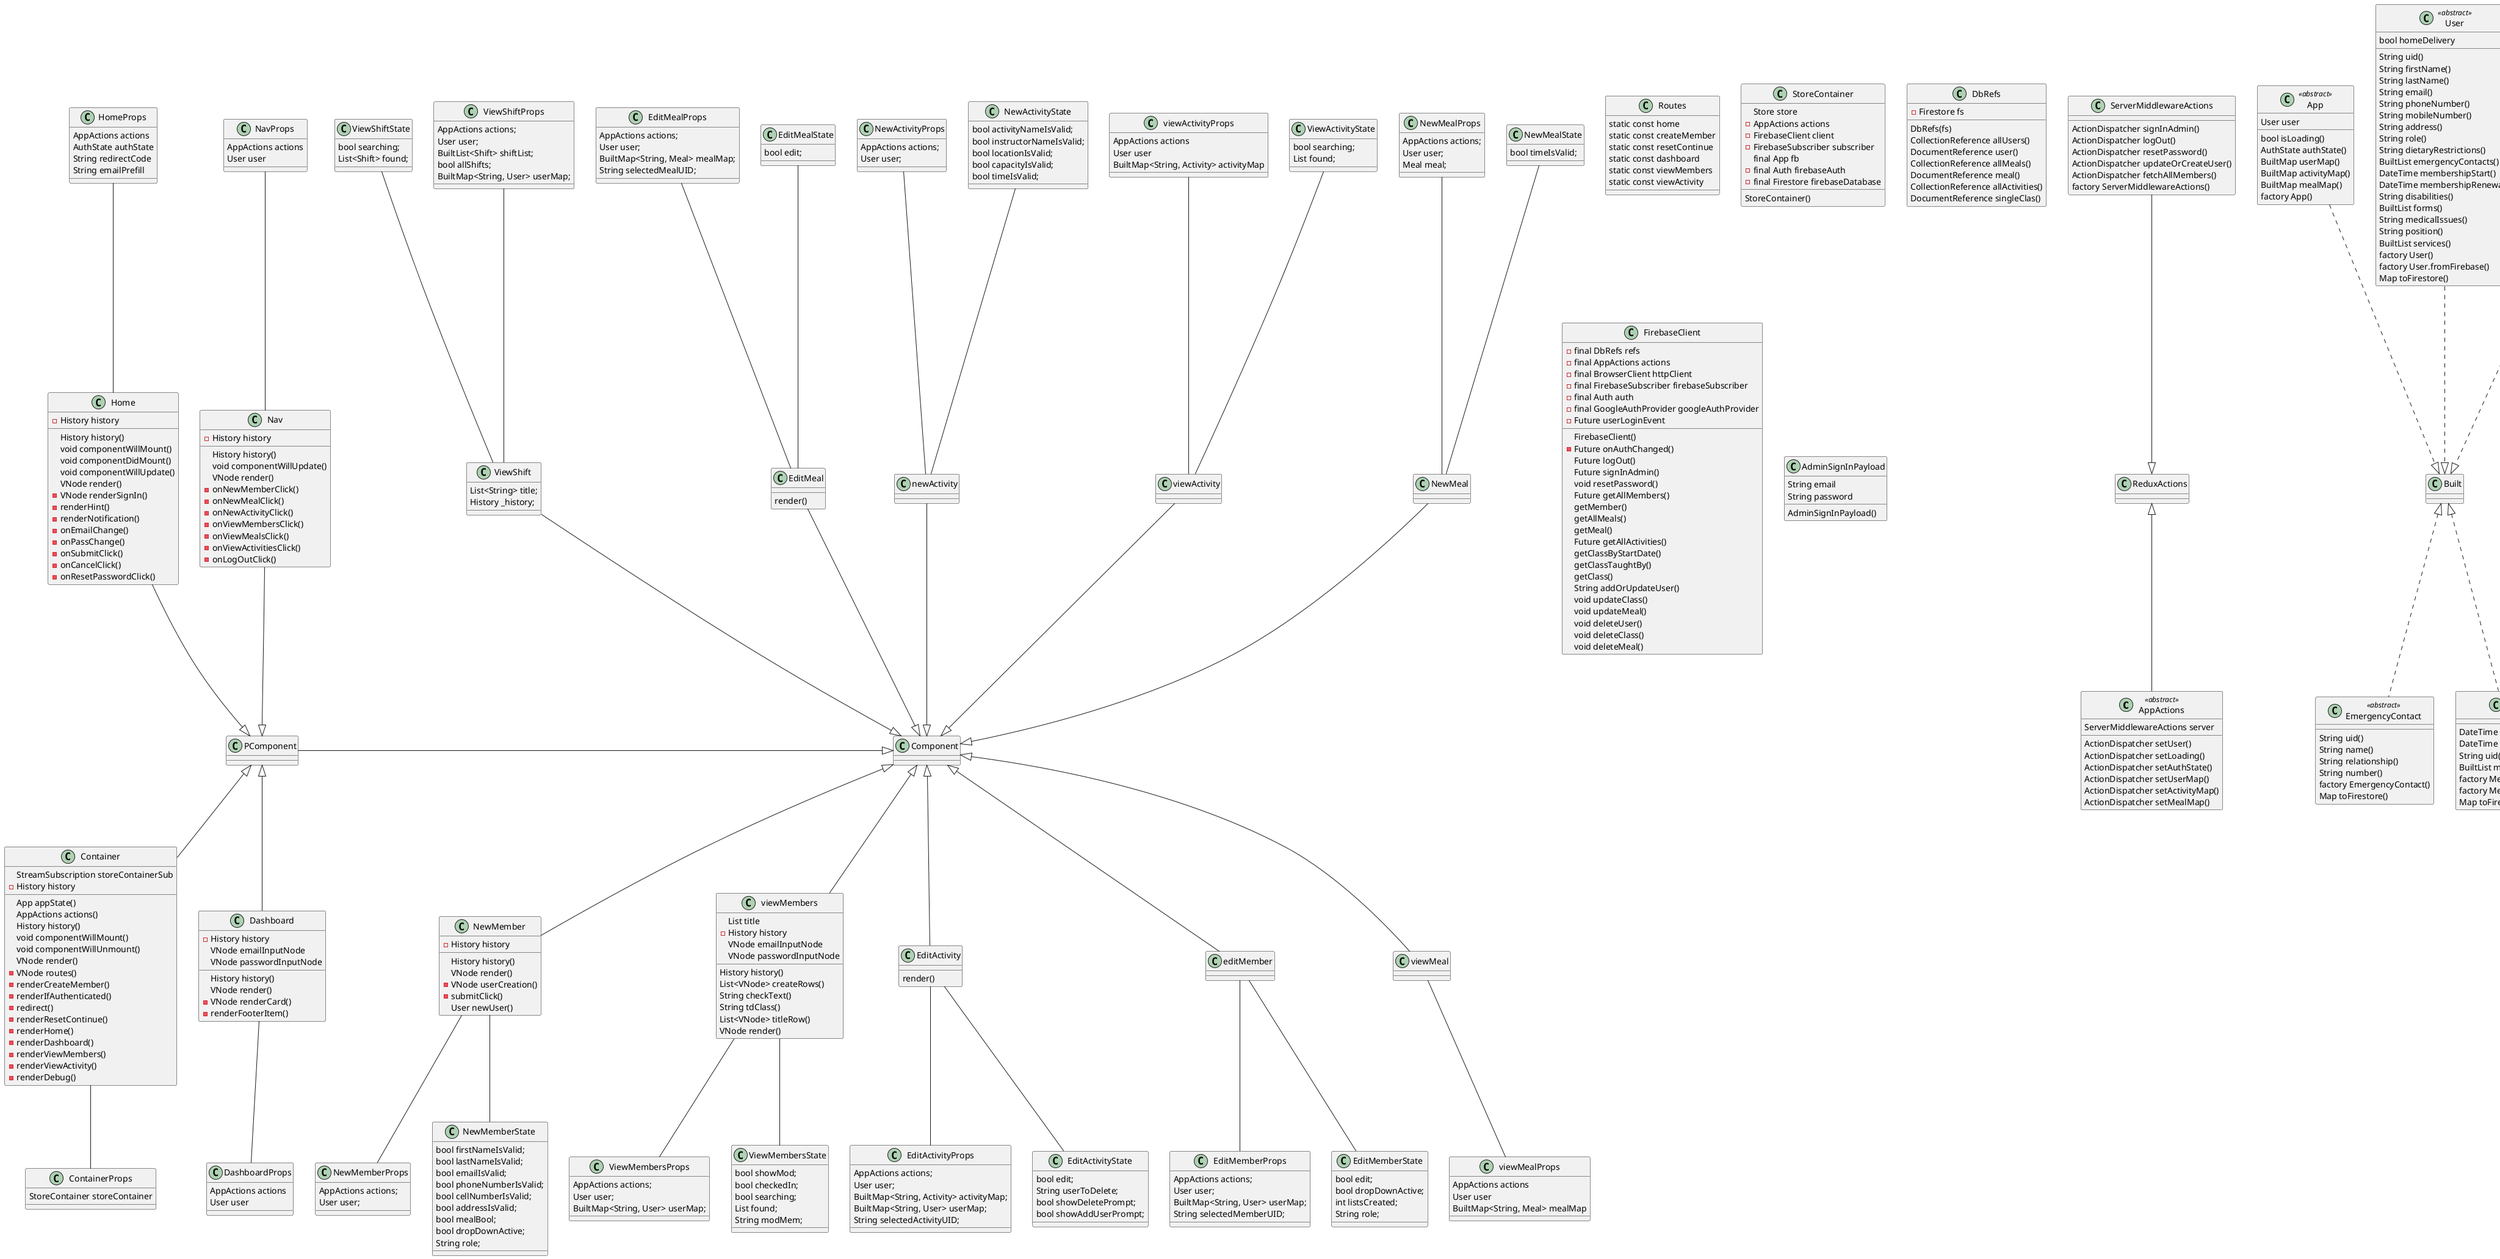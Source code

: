 @startuml BSCDiagram

class AppActions <<abstract>>{
  ServerMiddlewareActions server
  ActionDispatcher setUser()
  ActionDispatcher setLoading()
  ActionDispatcher setAuthState()
  ActionDispatcher setUserMap()
  ActionDispatcher setActivityMap()
  ActionDispatcher setMealMap()
}

class App <<abstract>>{
    User user
    bool isLoading()
    AuthState authState()
    BuiltMap userMap()
    BuiltMap activityMap()
    BuiltMap mealMap()
    factory App()
}

class Routes{
    static const home
    static const createMember
    static const resetContinue
    static const dashboard
    static const viewMembers
    static const viewActivity
}

class StoreContainer{
    Store store
    -AppActions actions
    -FirebaseClient client
    -FirebaseSubscriber subscriber
    final App fb
    -final Auth firebaseAuth
    -final Firestore firebaseDatabase
    StoreContainer()
}

class User <<abstract>>{
    String uid()
    String firstName()
    String lastName()
    String email()
    String phoneNumber()
    String mobileNumber()
    String address()
    String role()
    bool homeDelivery
    String dietaryRestrictions()
    BuiltList emergencyContacts()
    DateTime membershipStart()
    DateTime membershipRenewal()
    String disabilities()
    BuiltList forms()
    String medicalIssues()
    String position()
    BuiltList services()
    factory User()
    factory User.fromFirebase()
    Map toFirestore()
}

class EmergencyContact <<abstract>>{
    String uid()
    String name()
    String relationship()
    String number()
    factory EmergencyContact()
    Map toFirestore()
}

class Meal <<abstract>>{
    DateTime startTime()
    DateTime endTime()
    String uid()
    BuiltList menu()
    factory Meal()
    factory Meal.fromFirebase()
    Map toFirestore()
}

class Activity <<abstract>>{
    DateTime startTime()
    DateTime endTime()
    String uid()
    int capacity()
    String instructor()
    String location()
    String name()
    factory Activity()
    factory Activity.fromFirebase()
    Map toFirestore()
}

class DbRefs{
    -Firestore fs
    DbRefs(fs)
    CollectionReference allUsers()
    DocumentReference user()
    CollectionReference allMeals()
    DocumentReference meal()
    CollectionReference allActivities()
    DocumentReference singleClas()
}

class FirebaseClient{
    -final DbRefs refs
    -final AppActions actions
    -final BrowserClient httpClient
    -final FirebaseSubscriber firebaseSubscriber
    -final Auth auth
    -final GoogleAuthProvider googleAuthProvider
    FirebaseClient()
    -Future onAuthChanged()
    -Future userLoginEvent
    Future logOut()
    Future signInAdmin()
    void resetPassword()
    Future getAllMembers()
    getMember()
    getAllMeals()
    getMeal()
    Future getAllActivities()
    getClassByStartDate()
    getClassTaughtBy()
    getClass()
    String addOrUpdateUser()
    void updateClass()
    void updateMeal()
    void deleteUser()
    void deleteClass()
    void deleteMeal()
}

class AdminSignInPayload{
    String email
    String password
    AdminSignInPayload()
}

class ServerMiddlewareActions{
    ActionDispatcher signInAdmin()
    ActionDispatcher logOut()
    ActionDispatcher resetPassword()
    ActionDispatcher updateOrCreateUser()
    ActionDispatcher fetchAllMembers()
    factory ServerMiddlewareActions()
}

class ContainerProps{
    StoreContainer storeContainer
}

class Container{
    StreamSubscription storeContainerSub
    App appState()
    AppActions actions()
    -History history
    History history()
    void componentWillMount()
    void componentWillUnmount()
    VNode render()
    -VNode routes()
    -renderCreateMember()
    -renderIfAuthenticated()
    -redirect()
    -renderResetContinue()
    -renderHome()
    -renderDashboard()
    -renderViewMembers()
    -renderViewActivity()
    -renderDebug()
}

class DashboardProps {
  AppActions actions
  User user
}

class Dashboard{
    -History history
    History history()
    VNode emailInputNode
    VNode passwordInputNode
    VNode render()
    -VNode renderCard()
    -renderFooterItem()
}

class HomeProps {
  AppActions actions
  AuthState authState
  String redirectCode
  String emailPrefill
}

class Home{
    -History history
    History history()
    void componentWillMount()
    void componentDidMount()
    void componentWillUpdate()
    VNode render()
    -VNode renderSignIn()
    -renderHint()
    -renderNotification()
    -onEmailChange()
    -onPassChange()
    -onSubmitClick()
    -onCancelClick()
    -onResetPasswordClick()
}

class NewMember{
    -History history
    History history()
    VNode render()
    -VNode userCreation()
    -submitClick()
    User newUser()
}

class NewMealProps {
  AppActions actions;
  User user;
  Meal meal;
}

class NewMealState {
  bool timeIsValid;
}

class viewMealProps {
  AppActions actions
  User user
  BuiltMap<String, Meal> mealMap
}

class viewActivityProps {
  AppActions actions
  User user
  BuiltMap<String, Activity> activityMap
}

class ViewActivityState {
  bool searching;
  List found;
}

class NewActivityProps {
  AppActions actions;
  User user;
}

class NewActivityState {
  bool activityNameIsValid;
  bool instructorNameIsValid;
  bool locationIsValid;
  bool capacityIsValid;
  bool timeIsValid;
}

class viewMembers{
    List title
    -History history
    History history()
    VNode emailInputNode
    VNode passwordInputNode
    List<VNode> createRows()
    String checkText()
    String tdClass()
    List<VNode> titleRow()
    VNode render()
}

class ViewMembersProps {
  AppActions actions;
  User user;
  BuiltMap<String, User> userMap;
}

class ViewMembersState {
  bool showMod;
  bool checkedIn;
  bool searching;
  List found;
  String modMem;
}

class NavProps {
  AppActions actions
  User user
}

class Nav{
    -History history
    History history()
    void componentWillUpdate()
    VNode render()
    -onNewMemberClick()
    -onNewMealClick()
    -onNewActivityClick()
    -onViewMembersClick()
    -onViewMealsClick()
    -onViewActivitiesClick()
    -onLogOutClick()
}

class EditMemberProps {
  AppActions actions;
  User user;
  BuiltMap<String, User> userMap;
  String selectedMemberUID;
}

class EditMemberState {
  bool edit;
  bool dropDownActive;
  int listsCreated;
  String role;
}

class NewMemberProps {
  AppActions actions;
  User user;
}

class NewMemberState {
  bool firstNameIsValid;
  bool lastNameIsValid;
  bool emailIsValid;
  bool phoneNumberIsValid;
  bool cellNumberIsValid;
  bool addressIsValid;
  bool mealBool;
  bool dropDownActive;
  String role;
}

class ViewShiftState {
    bool searching;
    List<Shift> found;
}

class ViewShiftProps {
  AppActions actions;
  User user;
  BuiltList<Shift> shiftList;
  bool allShifts;
  BuiltMap<String, User> userMap;
}

class ViewShift {
  List<String> title;
  History _history;
}

class EditActivityProps {
  AppActions actions;
  User user;
  BuiltMap<String, Activity> activityMap;
  BuiltMap<String, User> userMap;
  String selectedActivityUID;
}

class EditActivityState {
  bool edit;
  String userToDelete;
  bool showDeletePrompt;
  bool showAddUserPrompt;
}

class EditActivity{
    render()
}

class EditMealProps {
  AppActions actions;
  User user;
  BuiltMap<String, Meal> mealMap;
  String selectedMealUID;
}

class EditMealState {
  bool edit;
}

class EditMeal{
    render()
}

PComponent -|> Component

Home --|> PComponent
HomeProps -- Home
PComponent <|-- Dashboard
Dashboard -- DashboardProps
PComponent <|-- Container
Container -- ContainerProps
Nav --|> PComponent
NavProps -- Nav

ViewShiftProps -- ViewShift
ViewShiftState -- ViewShift
ViewShift --|> Component

newActivity --|> Component
NewActivityProps -- newActivity
NewActivityState -- newActivity

viewActivity --|> Component
ViewActivityState -- viewActivity
viewActivityProps -- viewActivity

Component <|-- EditActivity
EditActivity -- EditActivityProps
EditActivity -- EditActivityState

Component <|-- NewMember
NewMember -- NewMemberState
NewMember -- NewMemberProps

Component <|-- editMember
editMember -- EditMemberProps
editMember -- EditMemberState 

Component <|-- viewMembers
viewMembers -- ViewMembersProps
viewMembers -- ViewMembersState

Component <|-- viewMeal
viewMeal -- viewMealProps

NewMeal --|> Component
NewMealProps -- NewMeal
NewMealState -- NewMeal

EditMeal --|> Component
EditMealProps -- EditMeal
EditMealState -- EditMeal



Activity ..|> Built
Built <|.. Meal
Built <|.. EmergencyContact
User ..|> Built

App ..|> Built
ReduxActions <|-- AppActions
ServerMiddlewareActions --|> ReduxActions
@enduml